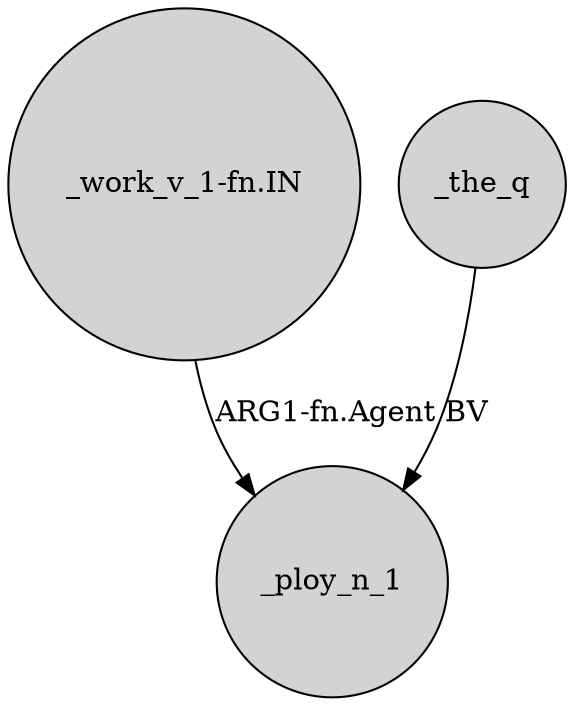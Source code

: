 digraph {
	node [shape=circle style=filled]
	"_work_v_1-fn.IN" -> _ploy_n_1 [label="ARG1-fn.Agent"]
	_the_q -> _ploy_n_1 [label=BV]
}
